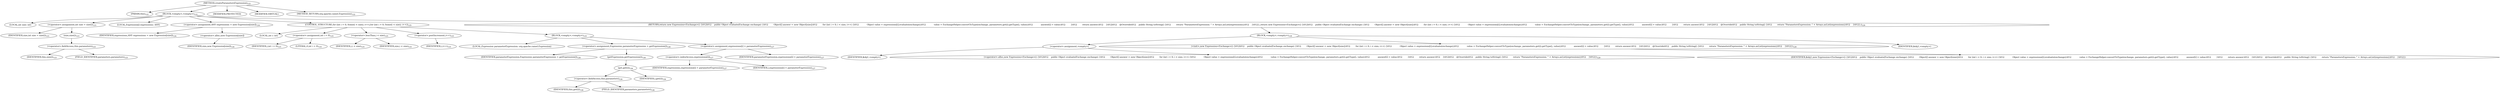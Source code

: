 digraph "createParametersExpression" {  
"245" [label = <(METHOD,createParametersExpression)<SUB>122</SUB>> ]
"246" [label = <(PARAM,this)<SUB>122</SUB>> ]
"247" [label = <(BLOCK,&lt;empty&gt;,&lt;empty&gt;)<SUB>122</SUB>> ]
"248" [label = <(LOCAL,int size: int)> ]
"249" [label = <(&lt;operator&gt;.assignment,int size = size())<SUB>123</SUB>> ]
"250" [label = <(IDENTIFIER,size,int size = size())<SUB>123</SUB>> ]
"251" [label = <(size,size())<SUB>123</SUB>> ]
"252" [label = <(&lt;operator&gt;.fieldAccess,this.parameters)<SUB>123</SUB>> ]
"253" [label = <(IDENTIFIER,this,size())<SUB>123</SUB>> ]
"254" [label = <(FIELD_IDENTIFIER,parameters,parameters)<SUB>123</SUB>> ]
"255" [label = <(LOCAL,Expression[] expressions: ANY)> ]
"256" [label = <(&lt;operator&gt;.assignment,ANY expressions = new Expression[size])<SUB>124</SUB>> ]
"257" [label = <(IDENTIFIER,expressions,ANY expressions = new Expression[size])<SUB>124</SUB>> ]
"258" [label = <(&lt;operator&gt;.alloc,new Expression[size])> ]
"259" [label = <(IDENTIFIER,size,new Expression[size])<SUB>124</SUB>> ]
"260" [label = <(CONTROL_STRUCTURE,for (int i = 0; Some(i &lt; size); i++),for (int i = 0; Some(i &lt; size); i++))<SUB>125</SUB>> ]
"261" [label = <(LOCAL,int i: int)> ]
"262" [label = <(&lt;operator&gt;.assignment,int i = 0)<SUB>125</SUB>> ]
"263" [label = <(IDENTIFIER,i,int i = 0)<SUB>125</SUB>> ]
"264" [label = <(LITERAL,0,int i = 0)<SUB>125</SUB>> ]
"265" [label = <(&lt;operator&gt;.lessThan,i &lt; size)<SUB>125</SUB>> ]
"266" [label = <(IDENTIFIER,i,i &lt; size)<SUB>125</SUB>> ]
"267" [label = <(IDENTIFIER,size,i &lt; size)<SUB>125</SUB>> ]
"268" [label = <(&lt;operator&gt;.postIncrement,i++)<SUB>125</SUB>> ]
"269" [label = <(IDENTIFIER,i,i++)<SUB>125</SUB>> ]
"270" [label = <(BLOCK,&lt;empty&gt;,&lt;empty&gt;)<SUB>125</SUB>> ]
"271" [label = <(LOCAL,Expression parameterExpression: org.apache.camel.Expression)> ]
"272" [label = <(&lt;operator&gt;.assignment,Expression parameterExpression = getExpression())<SUB>126</SUB>> ]
"273" [label = <(IDENTIFIER,parameterExpression,Expression parameterExpression = getExpression())<SUB>126</SUB>> ]
"274" [label = <(getExpression,getExpression())<SUB>126</SUB>> ]
"275" [label = <(get,get(i))<SUB>126</SUB>> ]
"276" [label = <(&lt;operator&gt;.fieldAccess,this.parameters)<SUB>126</SUB>> ]
"277" [label = <(IDENTIFIER,this,get(i))<SUB>126</SUB>> ]
"278" [label = <(FIELD_IDENTIFIER,parameters,parameters)<SUB>126</SUB>> ]
"279" [label = <(IDENTIFIER,i,get(i))<SUB>126</SUB>> ]
"280" [label = <(&lt;operator&gt;.assignment,expressions[i] = parameterExpression)<SUB>127</SUB>> ]
"281" [label = <(&lt;operator&gt;.indexAccess,expressions[i])<SUB>127</SUB>> ]
"282" [label = <(IDENTIFIER,expressions,expressions[i] = parameterExpression)<SUB>127</SUB>> ]
"283" [label = <(IDENTIFIER,i,expressions[i] = parameterExpression)<SUB>127</SUB>> ]
"284" [label = <(IDENTIFIER,parameterExpression,expressions[i] = parameterExpression)<SUB>127</SUB>> ]
"285" [label = <(RETURN,return new Expression&lt;Exchange&gt;() {\012\012    public Object evaluate(Exchange exchange) {\012        Object[] answer = new Object[size];\012        for (int i = 0; i &lt; size; i++) {\012            Object value = expressions[i].evaluate(exchange);\012            value = ExchangeHelper.convertToType(exchange, parameters.get(i).getType(), value);\012            answer[i] = value;\012        }\012        return answer;\012    }\012\012    @Override\012    public String toString() {\012        return &quot;ParametersExpression: &quot; + Arrays.asList(expressions);\012    }\012};,return new Expression&lt;Exchange&gt;() {\012\012    public Object evaluate(Exchange exchange) {\012        Object[] answer = new Object[size];\012        for (int i = 0; i &lt; size; i++) {\012            Object value = expressions[i].evaluate(exchange);\012            value = ExchangeHelper.convertToType(exchange, parameters.get(i).getType(), value);\012            answer[i] = value;\012        }\012        return answer;\012    }\012\012    @Override\012    public String toString() {\012        return &quot;ParametersExpression: &quot; + Arrays.asList(expressions);\012    }\012};)<SUB>129</SUB>> ]
"286" [label = <(BLOCK,&lt;empty&gt;,&lt;empty&gt;)<SUB>129</SUB>> ]
"287" [label = <(&lt;operator&gt;.assignment,&lt;empty&gt;)> ]
"288" [label = <(IDENTIFIER,$obj1,&lt;empty&gt;)> ]
"289" [label = <(&lt;operator&gt;.alloc,new Expression&lt;Exchange&gt;() {\012\012    public Object evaluate(Exchange exchange) {\012        Object[] answer = new Object[size];\012        for (int i = 0; i &lt; size; i++) {\012            Object value = expressions[i].evaluate(exchange);\012            value = ExchangeHelper.convertToType(exchange, parameters.get(i).getType(), value);\012            answer[i] = value;\012        }\012        return answer;\012    }\012\012    @Override\012    public String toString() {\012        return &quot;ParametersExpression: &quot; + Arrays.asList(expressions);\012    }\012})<SUB>129</SUB>> ]
"290" [label = <(&lt;init&gt;,new Expression&lt;Exchange&gt;() {\012\012    public Object evaluate(Exchange exchange) {\012        Object[] answer = new Object[size];\012        for (int i = 0; i &lt; size; i++) {\012            Object value = expressions[i].evaluate(exchange);\012            value = ExchangeHelper.convertToType(exchange, parameters.get(i).getType(), value);\012            answer[i] = value;\012        }\012        return answer;\012    }\012\012    @Override\012    public String toString() {\012        return &quot;ParametersExpression: &quot; + Arrays.asList(expressions);\012    }\012})<SUB>129</SUB>> ]
"291" [label = <(IDENTIFIER,$obj1,new Expression&lt;Exchange&gt;() {\012\012    public Object evaluate(Exchange exchange) {\012        Object[] answer = new Object[size];\012        for (int i = 0; i &lt; size; i++) {\012            Object value = expressions[i].evaluate(exchange);\012            value = ExchangeHelper.convertToType(exchange, parameters.get(i).getType(), value);\012            answer[i] = value;\012        }\012        return answer;\012    }\012\012    @Override\012    public String toString() {\012        return &quot;ParametersExpression: &quot; + Arrays.asList(expressions);\012    }\012})> ]
"292" [label = <(IDENTIFIER,$obj1,&lt;empty&gt;)> ]
"293" [label = <(MODIFIER,PROTECTED)> ]
"294" [label = <(MODIFIER,VIRTUAL)> ]
"295" [label = <(METHOD_RETURN,org.apache.camel.Expression)<SUB>122</SUB>> ]
  "245" -> "246" 
  "245" -> "247" 
  "245" -> "293" 
  "245" -> "294" 
  "245" -> "295" 
  "247" -> "248" 
  "247" -> "249" 
  "247" -> "255" 
  "247" -> "256" 
  "247" -> "260" 
  "247" -> "285" 
  "249" -> "250" 
  "249" -> "251" 
  "251" -> "252" 
  "252" -> "253" 
  "252" -> "254" 
  "256" -> "257" 
  "256" -> "258" 
  "258" -> "259" 
  "260" -> "261" 
  "260" -> "262" 
  "260" -> "265" 
  "260" -> "268" 
  "260" -> "270" 
  "262" -> "263" 
  "262" -> "264" 
  "265" -> "266" 
  "265" -> "267" 
  "268" -> "269" 
  "270" -> "271" 
  "270" -> "272" 
  "270" -> "280" 
  "272" -> "273" 
  "272" -> "274" 
  "274" -> "275" 
  "275" -> "276" 
  "275" -> "279" 
  "276" -> "277" 
  "276" -> "278" 
  "280" -> "281" 
  "280" -> "284" 
  "281" -> "282" 
  "281" -> "283" 
  "285" -> "286" 
  "286" -> "287" 
  "286" -> "290" 
  "286" -> "292" 
  "287" -> "288" 
  "287" -> "289" 
  "290" -> "291" 
}
